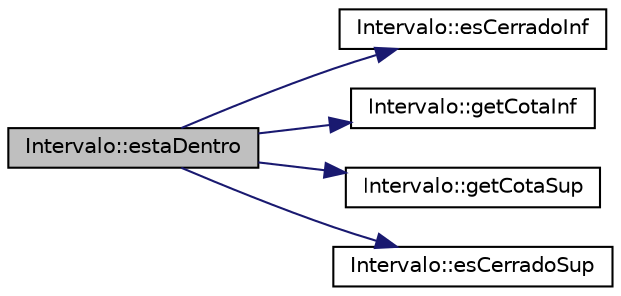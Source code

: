 digraph "Intervalo::estaDentro"
{
  edge [fontname="Helvetica",fontsize="10",labelfontname="Helvetica",labelfontsize="10"];
  node [fontname="Helvetica",fontsize="10",shape=record];
  rankdir="LR";
  Node1 [label="Intervalo::estaDentro",height=0.2,width=0.4,color="black", fillcolor="grey75", style="filled", fontcolor="black"];
  Node1 -> Node2 [color="midnightblue",fontsize="10",style="solid",fontname="Helvetica"];
  Node2 [label="Intervalo::esCerradoInf",height=0.2,width=0.4,color="black", fillcolor="white", style="filled",URL="$classIntervalo.html#a6737cfbda201a3a6e11a716d2568d322",tooltip="Consulta si el intervalo es cerrado en su cota inferior. "];
  Node1 -> Node3 [color="midnightblue",fontsize="10",style="solid",fontname="Helvetica"];
  Node3 [label="Intervalo::getCotaInf",height=0.2,width=0.4,color="black", fillcolor="white", style="filled",URL="$classIntervalo.html#af8170b68c6d6a63192db6685b90f782f",tooltip="Devuelve la cota inferior del intervalo. "];
  Node1 -> Node4 [color="midnightblue",fontsize="10",style="solid",fontname="Helvetica"];
  Node4 [label="Intervalo::getCotaSup",height=0.2,width=0.4,color="black", fillcolor="white", style="filled",URL="$classIntervalo.html#a7f8ff94ce16f90a81a3c55f36044893b",tooltip="Devuelve la cota superior del intervalo. "];
  Node1 -> Node5 [color="midnightblue",fontsize="10",style="solid",fontname="Helvetica"];
  Node5 [label="Intervalo::esCerradoSup",height=0.2,width=0.4,color="black", fillcolor="white", style="filled",URL="$classIntervalo.html#ad0c5573ee88ffbfda8f78454b78d91a6",tooltip="Consulta si el intervalo es cerrado en su cota superior. "];
}
